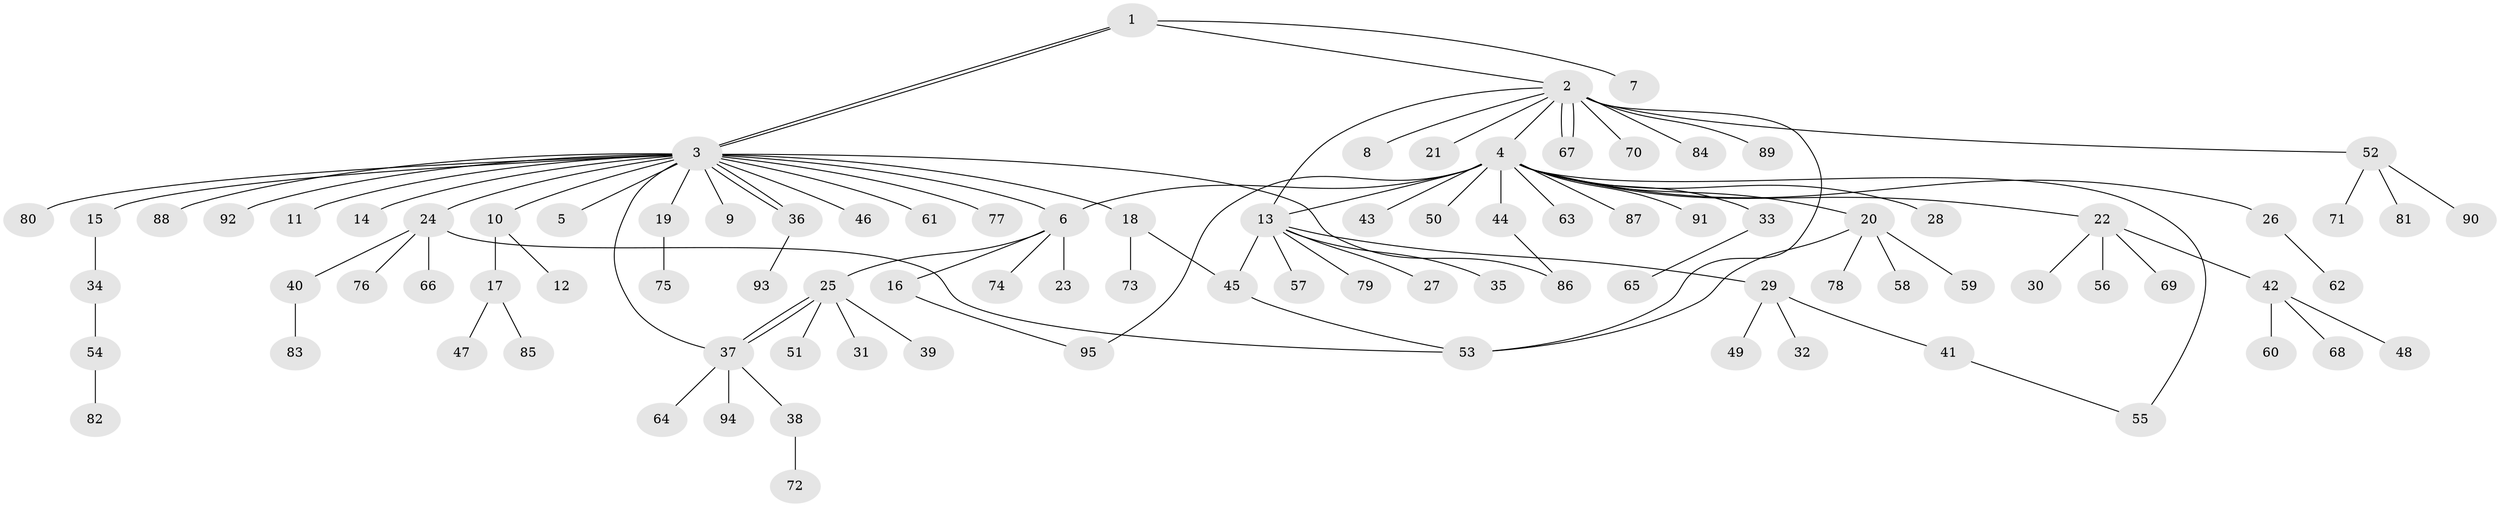 // coarse degree distribution, {3: 0.056338028169014086, 10: 0.014084507042253521, 25: 0.014084507042253521, 19: 0.014084507042253521, 1: 0.7183098591549296, 2: 0.11267605633802817, 9: 0.014084507042253521, 4: 0.04225352112676056, 8: 0.014084507042253521}
// Generated by graph-tools (version 1.1) at 2025/23/03/03/25 07:23:50]
// undirected, 95 vertices, 108 edges
graph export_dot {
graph [start="1"]
  node [color=gray90,style=filled];
  1;
  2;
  3;
  4;
  5;
  6;
  7;
  8;
  9;
  10;
  11;
  12;
  13;
  14;
  15;
  16;
  17;
  18;
  19;
  20;
  21;
  22;
  23;
  24;
  25;
  26;
  27;
  28;
  29;
  30;
  31;
  32;
  33;
  34;
  35;
  36;
  37;
  38;
  39;
  40;
  41;
  42;
  43;
  44;
  45;
  46;
  47;
  48;
  49;
  50;
  51;
  52;
  53;
  54;
  55;
  56;
  57;
  58;
  59;
  60;
  61;
  62;
  63;
  64;
  65;
  66;
  67;
  68;
  69;
  70;
  71;
  72;
  73;
  74;
  75;
  76;
  77;
  78;
  79;
  80;
  81;
  82;
  83;
  84;
  85;
  86;
  87;
  88;
  89;
  90;
  91;
  92;
  93;
  94;
  95;
  1 -- 2;
  1 -- 3;
  1 -- 3;
  1 -- 7;
  2 -- 4;
  2 -- 8;
  2 -- 13;
  2 -- 21;
  2 -- 52;
  2 -- 53;
  2 -- 67;
  2 -- 67;
  2 -- 70;
  2 -- 84;
  2 -- 89;
  3 -- 5;
  3 -- 6;
  3 -- 9;
  3 -- 10;
  3 -- 11;
  3 -- 14;
  3 -- 15;
  3 -- 18;
  3 -- 19;
  3 -- 24;
  3 -- 36;
  3 -- 36;
  3 -- 37;
  3 -- 46;
  3 -- 61;
  3 -- 77;
  3 -- 80;
  3 -- 86;
  3 -- 88;
  3 -- 92;
  4 -- 6;
  4 -- 13;
  4 -- 20;
  4 -- 22;
  4 -- 26;
  4 -- 28;
  4 -- 33;
  4 -- 43;
  4 -- 44;
  4 -- 50;
  4 -- 55;
  4 -- 63;
  4 -- 87;
  4 -- 91;
  4 -- 95;
  6 -- 16;
  6 -- 23;
  6 -- 25;
  6 -- 74;
  10 -- 12;
  10 -- 17;
  13 -- 27;
  13 -- 29;
  13 -- 35;
  13 -- 45;
  13 -- 57;
  13 -- 79;
  15 -- 34;
  16 -- 95;
  17 -- 47;
  17 -- 85;
  18 -- 45;
  18 -- 73;
  19 -- 75;
  20 -- 53;
  20 -- 58;
  20 -- 59;
  20 -- 78;
  22 -- 30;
  22 -- 42;
  22 -- 56;
  22 -- 69;
  24 -- 40;
  24 -- 53;
  24 -- 66;
  24 -- 76;
  25 -- 31;
  25 -- 37;
  25 -- 37;
  25 -- 39;
  25 -- 51;
  26 -- 62;
  29 -- 32;
  29 -- 41;
  29 -- 49;
  33 -- 65;
  34 -- 54;
  36 -- 93;
  37 -- 38;
  37 -- 64;
  37 -- 94;
  38 -- 72;
  40 -- 83;
  41 -- 55;
  42 -- 48;
  42 -- 60;
  42 -- 68;
  44 -- 86;
  45 -- 53;
  52 -- 71;
  52 -- 81;
  52 -- 90;
  54 -- 82;
}
